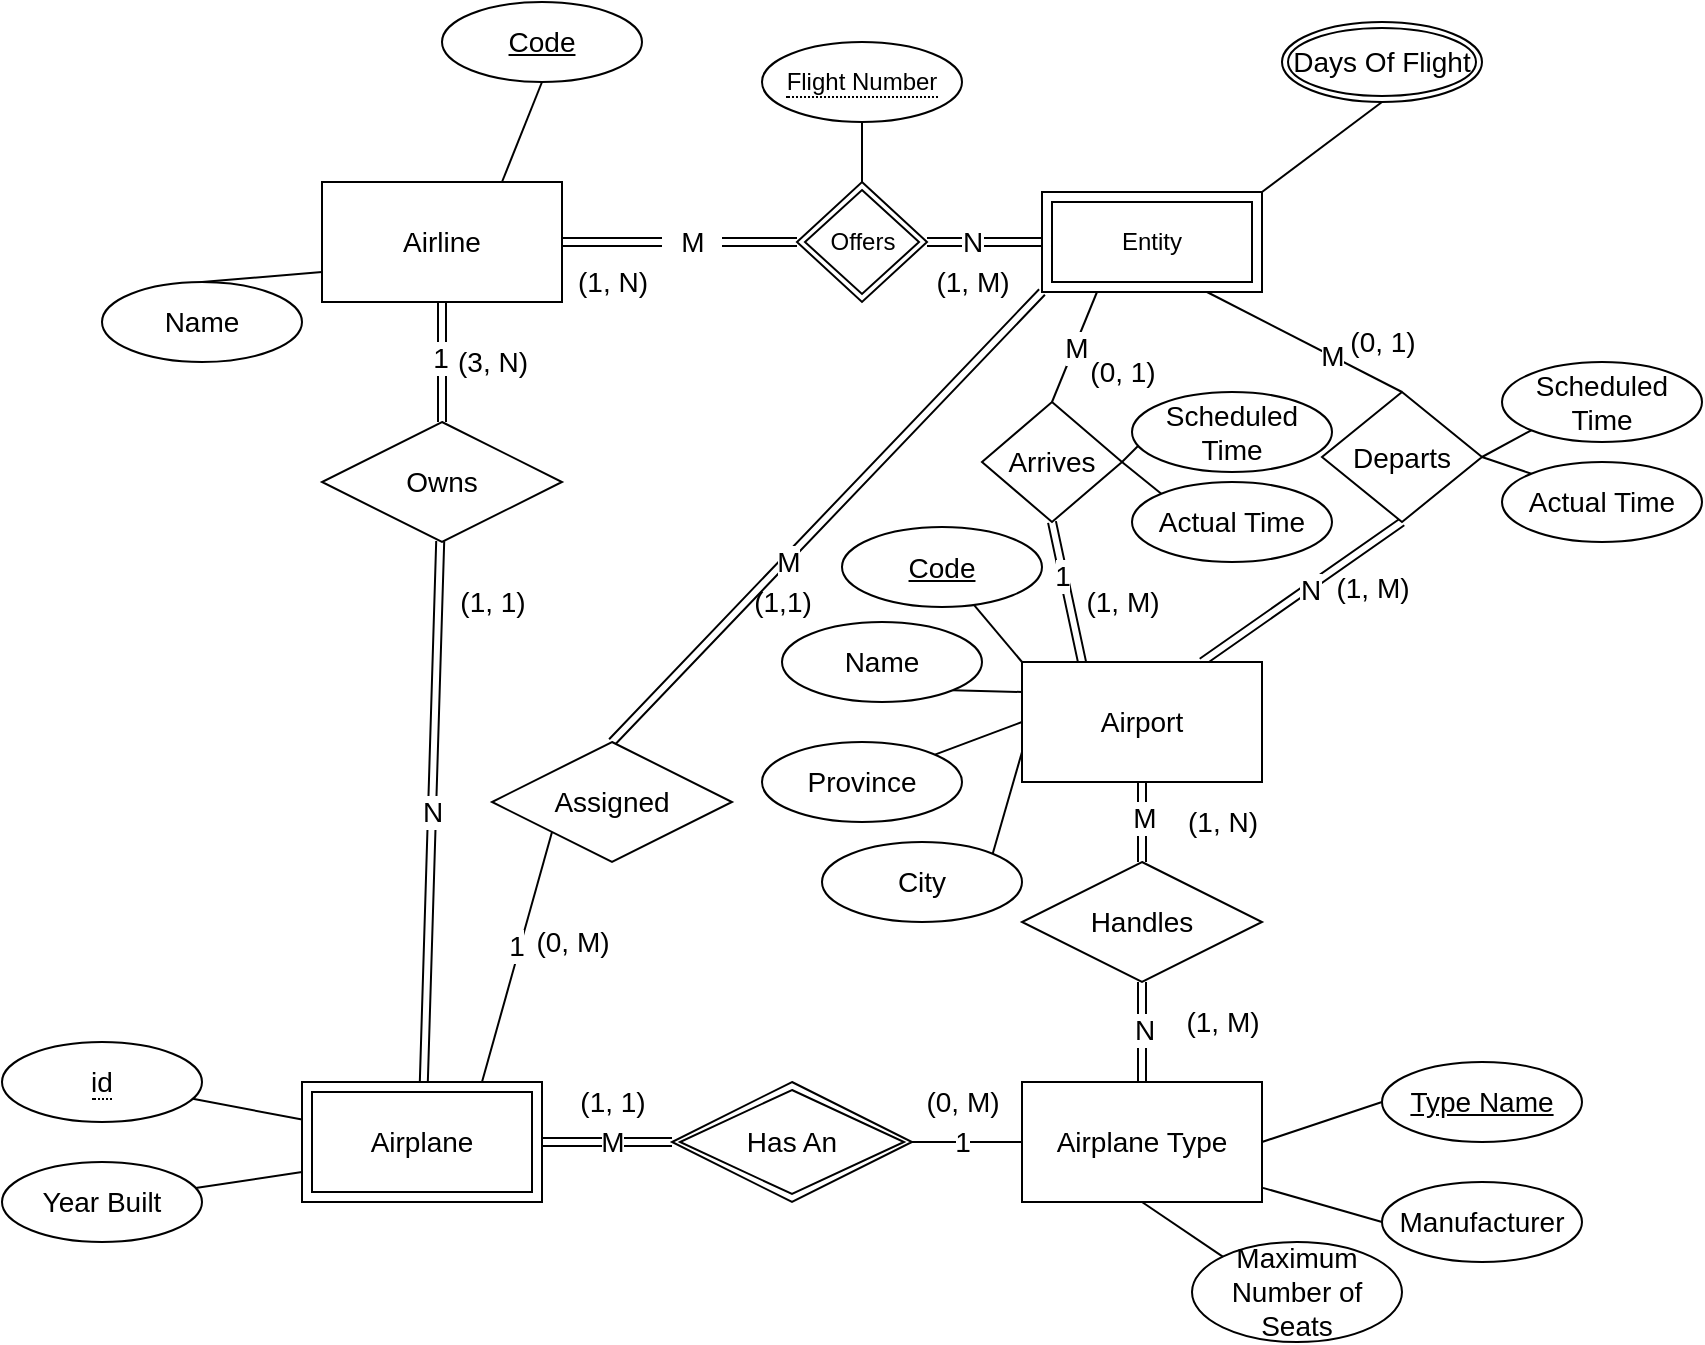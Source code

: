 <mxfile version="14.2.7" type="github">
  <diagram id="R2lEEEUBdFMjLlhIrx00" name="Page-1">
    <mxGraphModel dx="570" dy="287" grid="1" gridSize="10" guides="1" tooltips="1" connect="1" arrows="1" fold="1" page="1" pageScale="1" pageWidth="850" pageHeight="1100" math="0" shadow="0" extFonts="Permanent Marker^https://fonts.googleapis.com/css?family=Permanent+Marker">
      <root>
        <mxCell id="0" />
        <mxCell id="1" parent="0" />
        <mxCell id="gpKXnY4kMoM4G_EcG0RX-16" value="" style="edgeStyle=none;shape=link;rounded=0;orthogonalLoop=1;jettySize=auto;html=1;fontSize=14;" parent="1" source="889HRzhokT1V8vw9vYlZ-7" target="gpKXnY4kMoM4G_EcG0RX-14" edge="1">
          <mxGeometry relative="1" as="geometry" />
        </mxCell>
        <mxCell id="gpKXnY4kMoM4G_EcG0RX-17" value="1" style="edgeLabel;html=1;align=center;verticalAlign=middle;resizable=0;points=[];fontSize=14;" parent="gpKXnY4kMoM4G_EcG0RX-16" vertex="1" connectable="0">
          <mxGeometry x="-0.087" y="-1" relative="1" as="geometry">
            <mxPoint as="offset" />
          </mxGeometry>
        </mxCell>
        <mxCell id="889HRzhokT1V8vw9vYlZ-7" value="Airline" style="whiteSpace=wrap;html=1;align=center;fontSize=14;" parent="1" vertex="1">
          <mxGeometry x="190" y="360" width="120" height="60" as="geometry" />
        </mxCell>
        <mxCell id="889HRzhokT1V8vw9vYlZ-8" value="&lt;div style=&quot;font-size: 14px;&quot;&gt;Name&lt;/div&gt;" style="ellipse;whiteSpace=wrap;html=1;align=center;fontSize=14;" parent="1" vertex="1">
          <mxGeometry x="80" y="410" width="100" height="40" as="geometry" />
        </mxCell>
        <mxCell id="889HRzhokT1V8vw9vYlZ-9" value="Code " style="ellipse;whiteSpace=wrap;html=1;align=center;fontStyle=4;fontSize=14;" parent="1" vertex="1">
          <mxGeometry x="250" y="270" width="100" height="40" as="geometry" />
        </mxCell>
        <mxCell id="889HRzhokT1V8vw9vYlZ-11" value="" style="endArrow=none;html=1;rounded=0;fontSize=14;entryX=0.5;entryY=1;entryDx=0;entryDy=0;exitX=0.75;exitY=0;exitDx=0;exitDy=0;" parent="1" source="889HRzhokT1V8vw9vYlZ-7" target="889HRzhokT1V8vw9vYlZ-9" edge="1">
          <mxGeometry relative="1" as="geometry">
            <mxPoint x="300" y="420" as="sourcePoint" />
            <mxPoint x="460" y="420" as="targetPoint" />
          </mxGeometry>
        </mxCell>
        <mxCell id="889HRzhokT1V8vw9vYlZ-12" value="" style="endArrow=none;html=1;rounded=0;fontSize=14;exitX=0;exitY=0.75;exitDx=0;exitDy=0;entryX=0.5;entryY=0;entryDx=0;entryDy=0;" parent="1" source="889HRzhokT1V8vw9vYlZ-7" target="889HRzhokT1V8vw9vYlZ-8" edge="1">
          <mxGeometry relative="1" as="geometry">
            <mxPoint x="-10" y="490" as="sourcePoint" />
            <mxPoint x="150" y="490" as="targetPoint" />
          </mxGeometry>
        </mxCell>
        <mxCell id="889HRzhokT1V8vw9vYlZ-13" value="" style="endArrow=none;html=1;rounded=0;fontSize=14;exitX=1;exitY=0.5;exitDx=0;exitDy=0;shape=link;entryX=0;entryY=0.5;entryDx=0;entryDy=0;" parent="1" source="Xt2edxipaPu4KE8f5IpK-3" edge="1" target="Xt2edxipaPu4KE8f5IpK-1">
          <mxGeometry relative="1" as="geometry">
            <mxPoint x="500" y="390" as="sourcePoint" />
            <mxPoint x="540" y="390" as="targetPoint" />
          </mxGeometry>
        </mxCell>
        <mxCell id="889HRzhokT1V8vw9vYlZ-48" value="N" style="edgeLabel;html=1;align=center;verticalAlign=middle;resizable=0;points=[];fontSize=14;" parent="889HRzhokT1V8vw9vYlZ-13" vertex="1" connectable="0">
          <mxGeometry x="-0.236" relative="1" as="geometry">
            <mxPoint as="offset" />
          </mxGeometry>
        </mxCell>
        <mxCell id="889HRzhokT1V8vw9vYlZ-15" value="" style="endArrow=none;html=1;rounded=0;fontSize=14;exitX=1;exitY=0.5;exitDx=0;exitDy=0;shape=link;" parent="1" source="889HRzhokT1V8vw9vYlZ-42" edge="1">
          <mxGeometry relative="1" as="geometry">
            <mxPoint x="350" y="390" as="sourcePoint" />
            <mxPoint x="420" y="390" as="targetPoint" />
          </mxGeometry>
        </mxCell>
        <mxCell id="gpKXnY4kMoM4G_EcG0RX-35" style="edgeStyle=none;shape=link;rounded=0;orthogonalLoop=1;jettySize=auto;html=1;exitX=0;exitY=1;exitDx=0;exitDy=0;endArrow=none;endFill=0;entryX=0.5;entryY=0;entryDx=0;entryDy=0;fontSize=14;" parent="1" source="Xt2edxipaPu4KE8f5IpK-1" target="gpKXnY4kMoM4G_EcG0RX-37" edge="1">
          <mxGeometry relative="1" as="geometry">
            <mxPoint x="380" y="610" as="targetPoint" />
            <mxPoint x="540" y="420" as="sourcePoint" />
          </mxGeometry>
        </mxCell>
        <mxCell id="gpKXnY4kMoM4G_EcG0RX-38" value="M" style="edgeLabel;html=1;align=center;verticalAlign=middle;resizable=0;points=[];fontSize=14;" parent="gpKXnY4kMoM4G_EcG0RX-35" vertex="1" connectable="0">
          <mxGeometry x="0.188" y="1" relative="1" as="geometry">
            <mxPoint as="offset" />
          </mxGeometry>
        </mxCell>
        <mxCell id="889HRzhokT1V8vw9vYlZ-28" value="Days Of Flight" style="ellipse;shape=doubleEllipse;margin=3;whiteSpace=wrap;html=1;align=center;fontSize=14;" parent="1" vertex="1">
          <mxGeometry x="670" y="280" width="100" height="40" as="geometry" />
        </mxCell>
        <mxCell id="889HRzhokT1V8vw9vYlZ-29" value="" style="endArrow=none;html=1;rounded=0;fontSize=14;entryX=0.5;entryY=1;entryDx=0;entryDy=0;exitX=1;exitY=0;exitDx=0;exitDy=0;" parent="1" source="Xt2edxipaPu4KE8f5IpK-1" target="889HRzhokT1V8vw9vYlZ-28" edge="1">
          <mxGeometry relative="1" as="geometry">
            <mxPoint x="670" y="363" as="sourcePoint" />
            <mxPoint x="820" y="420" as="targetPoint" />
          </mxGeometry>
        </mxCell>
        <mxCell id="889HRzhokT1V8vw9vYlZ-76" style="edgeStyle=none;rounded=0;orthogonalLoop=1;jettySize=auto;html=1;exitX=1;exitY=0.5;exitDx=0;exitDy=0;endArrow=none;endFill=0;fontSize=14;" parent="1" source="889HRzhokT1V8vw9vYlZ-34" edge="1">
          <mxGeometry relative="1" as="geometry">
            <mxPoint x="600" y="490" as="targetPoint" />
          </mxGeometry>
        </mxCell>
        <mxCell id="889HRzhokT1V8vw9vYlZ-78" style="edgeStyle=none;rounded=0;orthogonalLoop=1;jettySize=auto;html=1;exitX=1;exitY=0.5;exitDx=0;exitDy=0;endArrow=none;endFill=0;fontSize=14;entryX=0;entryY=0;entryDx=0;entryDy=0;" parent="1" source="889HRzhokT1V8vw9vYlZ-34" target="889HRzhokT1V8vw9vYlZ-79" edge="1">
          <mxGeometry relative="1" as="geometry">
            <mxPoint x="600" y="510" as="targetPoint" />
          </mxGeometry>
        </mxCell>
        <mxCell id="889HRzhokT1V8vw9vYlZ-34" value="Arrives" style="shape=rhombus;perimeter=rhombusPerimeter;whiteSpace=wrap;html=1;align=center;fontSize=14;" parent="1" vertex="1">
          <mxGeometry x="520" y="470" width="70" height="60" as="geometry" />
        </mxCell>
        <mxCell id="889HRzhokT1V8vw9vYlZ-38" value="" style="endArrow=none;html=1;rounded=0;fontSize=14;exitX=0.25;exitY=1;exitDx=0;exitDy=0;entryX=0.5;entryY=0;entryDx=0;entryDy=0;" parent="1" source="Xt2edxipaPu4KE8f5IpK-1" target="889HRzhokT1V8vw9vYlZ-34" edge="1">
          <mxGeometry relative="1" as="geometry">
            <mxPoint x="570" y="420" as="sourcePoint" />
            <mxPoint x="600" y="240" as="targetPoint" />
          </mxGeometry>
        </mxCell>
        <mxCell id="889HRzhokT1V8vw9vYlZ-62" value="M" style="edgeLabel;html=1;align=center;verticalAlign=middle;resizable=0;points=[];fontSize=14;" parent="889HRzhokT1V8vw9vYlZ-38" vertex="1" connectable="0">
          <mxGeometry x="-0.01" relative="1" as="geometry">
            <mxPoint as="offset" />
          </mxGeometry>
        </mxCell>
        <mxCell id="889HRzhokT1V8vw9vYlZ-67" style="edgeStyle=none;rounded=0;orthogonalLoop=1;jettySize=auto;html=1;entryX=0;entryY=0;entryDx=0;entryDy=0;endArrow=none;endFill=0;fontSize=14;" parent="1" source="889HRzhokT1V8vw9vYlZ-39" target="889HRzhokT1V8vw9vYlZ-57" edge="1">
          <mxGeometry relative="1" as="geometry" />
        </mxCell>
        <mxCell id="889HRzhokT1V8vw9vYlZ-39" value="Code" style="ellipse;whiteSpace=wrap;html=1;align=center;fontStyle=4;fontSize=14;" parent="1" vertex="1">
          <mxGeometry x="450" y="532.5" width="100" height="40" as="geometry" />
        </mxCell>
        <mxCell id="889HRzhokT1V8vw9vYlZ-41" value="Province" style="ellipse;whiteSpace=wrap;html=1;align=center;fontSize=14;" parent="1" vertex="1">
          <mxGeometry x="410" y="640" width="100" height="40" as="geometry" />
        </mxCell>
        <mxCell id="889HRzhokT1V8vw9vYlZ-44" value="" style="edgeStyle=orthogonalEdgeStyle;shape=link;rounded=0;orthogonalLoop=1;jettySize=auto;html=1;fontSize=14;" parent="1" source="889HRzhokT1V8vw9vYlZ-42" target="889HRzhokT1V8vw9vYlZ-7" edge="1">
          <mxGeometry relative="1" as="geometry" />
        </mxCell>
        <mxCell id="889HRzhokT1V8vw9vYlZ-45" value="" style="edgeStyle=orthogonalEdgeStyle;shape=link;rounded=0;orthogonalLoop=1;jettySize=auto;html=1;fontSize=14;entryX=0;entryY=0.5;entryDx=0;entryDy=0;" parent="1" source="889HRzhokT1V8vw9vYlZ-42" target="Xt2edxipaPu4KE8f5IpK-3" edge="1">
          <mxGeometry relative="1" as="geometry">
            <mxPoint x="420" y="390" as="targetPoint" />
          </mxGeometry>
        </mxCell>
        <mxCell id="889HRzhokT1V8vw9vYlZ-42" value="M" style="text;html=1;align=center;verticalAlign=middle;resizable=0;points=[];autosize=1;fontSize=14;" parent="1" vertex="1">
          <mxGeometry x="360" y="380" width="30" height="20" as="geometry" />
        </mxCell>
        <mxCell id="889HRzhokT1V8vw9vYlZ-43" value="" style="endArrow=none;html=1;rounded=0;fontSize=14;exitX=1;exitY=0.5;exitDx=0;exitDy=0;shape=link;" parent="1" source="889HRzhokT1V8vw9vYlZ-7" target="889HRzhokT1V8vw9vYlZ-42" edge="1">
          <mxGeometry relative="1" as="geometry">
            <mxPoint x="350" y="390" as="sourcePoint" />
            <mxPoint x="400" y="390" as="targetPoint" />
          </mxGeometry>
        </mxCell>
        <mxCell id="889HRzhokT1V8vw9vYlZ-46" value="(1, N)" style="text;html=1;align=center;verticalAlign=middle;resizable=0;points=[];autosize=1;fontSize=14;" parent="1" vertex="1">
          <mxGeometry x="310" y="400" width="50" height="20" as="geometry" />
        </mxCell>
        <mxCell id="889HRzhokT1V8vw9vYlZ-47" value="(1, M)" style="text;html=1;align=center;verticalAlign=middle;resizable=0;points=[];autosize=1;fontSize=14;" parent="1" vertex="1">
          <mxGeometry x="490" y="400" width="50" height="20" as="geometry" />
        </mxCell>
        <mxCell id="gpKXnY4kMoM4G_EcG0RX-36" value="" style="edgeStyle=none;rounded=0;orthogonalLoop=1;jettySize=auto;html=1;endArrow=none;endFill=0;fontSize=14;entryX=0.5;entryY=0;entryDx=0;entryDy=0;exitX=0.5;exitY=1;exitDx=0;exitDy=0;" parent="1" source="Xt2edxipaPu4KE8f5IpK-5" target="Xt2edxipaPu4KE8f5IpK-3" edge="1">
          <mxGeometry relative="1" as="geometry">
            <mxPoint x="460" y="330" as="sourcePoint" />
            <mxPoint x="460" y="350" as="targetPoint" />
          </mxGeometry>
        </mxCell>
        <mxCell id="889HRzhokT1V8vw9vYlZ-53" style="orthogonalLoop=1;jettySize=auto;html=1;exitX=0.5;exitY=1;exitDx=0;exitDy=0;fontSize=14;rounded=0;endArrow=none;endFill=0;entryX=0.75;entryY=0;entryDx=0;entryDy=0;shape=link;" parent="1" source="889HRzhokT1V8vw9vYlZ-51" target="889HRzhokT1V8vw9vYlZ-57" edge="1">
          <mxGeometry relative="1" as="geometry">
            <mxPoint x="620" y="570" as="targetPoint" />
          </mxGeometry>
        </mxCell>
        <mxCell id="889HRzhokT1V8vw9vYlZ-65" value="N" style="edgeLabel;html=1;align=center;verticalAlign=middle;resizable=0;points=[];fontSize=14;" parent="889HRzhokT1V8vw9vYlZ-53" vertex="1" connectable="0">
          <mxGeometry x="-0.055" y="1" relative="1" as="geometry">
            <mxPoint as="offset" />
          </mxGeometry>
        </mxCell>
        <mxCell id="889HRzhokT1V8vw9vYlZ-82" style="edgeStyle=none;rounded=0;orthogonalLoop=1;jettySize=auto;html=1;exitX=1;exitY=0.5;exitDx=0;exitDy=0;entryX=0;entryY=1;entryDx=0;entryDy=0;endArrow=none;endFill=0;fontSize=14;" parent="1" source="889HRzhokT1V8vw9vYlZ-51" target="889HRzhokT1V8vw9vYlZ-80" edge="1">
          <mxGeometry relative="1" as="geometry" />
        </mxCell>
        <mxCell id="889HRzhokT1V8vw9vYlZ-51" value="Departs" style="shape=rhombus;perimeter=rhombusPerimeter;whiteSpace=wrap;html=1;align=center;fontSize=14;" parent="1" vertex="1">
          <mxGeometry x="690" y="465" width="80" height="65" as="geometry" />
        </mxCell>
        <mxCell id="889HRzhokT1V8vw9vYlZ-52" value="" style="endArrow=none;html=1;rounded=0;fontSize=14;entryX=0.5;entryY=0;entryDx=0;entryDy=0;exitX=0.75;exitY=1;exitDx=0;exitDy=0;" parent="1" source="Xt2edxipaPu4KE8f5IpK-1" target="889HRzhokT1V8vw9vYlZ-51" edge="1">
          <mxGeometry relative="1" as="geometry">
            <mxPoint x="630" y="420" as="sourcePoint" />
            <mxPoint x="760" y="170" as="targetPoint" />
          </mxGeometry>
        </mxCell>
        <mxCell id="889HRzhokT1V8vw9vYlZ-64" value="M" style="edgeLabel;html=1;align=center;verticalAlign=middle;resizable=0;points=[];fontSize=14;" parent="889HRzhokT1V8vw9vYlZ-52" vertex="1" connectable="0">
          <mxGeometry x="0.268" relative="1" as="geometry">
            <mxPoint as="offset" />
          </mxGeometry>
        </mxCell>
        <mxCell id="889HRzhokT1V8vw9vYlZ-57" value="Airport" style="whiteSpace=wrap;html=1;align=center;fontSize=14;" parent="1" vertex="1">
          <mxGeometry x="540" y="600" width="120" height="60" as="geometry" />
        </mxCell>
        <mxCell id="889HRzhokT1V8vw9vYlZ-60" value="" style="endArrow=none;html=1;rounded=0;fontSize=14;entryX=0.25;entryY=0;entryDx=0;entryDy=0;exitX=0.5;exitY=1;exitDx=0;exitDy=0;shape=link;" parent="1" source="889HRzhokT1V8vw9vYlZ-34" target="889HRzhokT1V8vw9vYlZ-57" edge="1">
          <mxGeometry relative="1" as="geometry">
            <mxPoint x="550" y="529.31" as="sourcePoint" />
            <mxPoint x="710" y="529.31" as="targetPoint" />
          </mxGeometry>
        </mxCell>
        <mxCell id="889HRzhokT1V8vw9vYlZ-63" value="1" style="edgeLabel;html=1;align=center;verticalAlign=middle;resizable=0;points=[];fontSize=14;" parent="889HRzhokT1V8vw9vYlZ-60" vertex="1" connectable="0">
          <mxGeometry x="-0.352" relative="1" as="geometry">
            <mxPoint y="3.91" as="offset" />
          </mxGeometry>
        </mxCell>
        <mxCell id="889HRzhokT1V8vw9vYlZ-66" value="" style="endArrow=none;html=1;rounded=0;fontSize=14;exitX=1;exitY=1;exitDx=0;exitDy=0;entryX=0;entryY=0.25;entryDx=0;entryDy=0;" parent="1" source="gpKXnY4kMoM4G_EcG0RX-44" target="889HRzhokT1V8vw9vYlZ-57" edge="1">
          <mxGeometry relative="1" as="geometry">
            <mxPoint x="510.0" y="610" as="sourcePoint" />
            <mxPoint x="540" y="600" as="targetPoint" />
          </mxGeometry>
        </mxCell>
        <mxCell id="889HRzhokT1V8vw9vYlZ-68" value="" style="endArrow=none;html=1;rounded=0;fontSize=14;entryX=0;entryY=0.5;entryDx=0;entryDy=0;" parent="1" source="889HRzhokT1V8vw9vYlZ-41" target="889HRzhokT1V8vw9vYlZ-57" edge="1">
          <mxGeometry relative="1" as="geometry">
            <mxPoint x="380" y="639.6" as="sourcePoint" />
            <mxPoint x="540" y="639.6" as="targetPoint" />
          </mxGeometry>
        </mxCell>
        <mxCell id="889HRzhokT1V8vw9vYlZ-69" value="(0, 1)" style="text;html=1;align=center;verticalAlign=middle;resizable=0;points=[];autosize=1;fontSize=14;" parent="1" vertex="1">
          <mxGeometry x="565" y="445" width="50" height="20" as="geometry" />
        </mxCell>
        <mxCell id="889HRzhokT1V8vw9vYlZ-70" value="(0, 1)" style="text;html=1;align=center;verticalAlign=middle;resizable=0;points=[];autosize=1;fontSize=14;" parent="1" vertex="1">
          <mxGeometry x="695" y="430" width="50" height="20" as="geometry" />
        </mxCell>
        <mxCell id="889HRzhokT1V8vw9vYlZ-71" value="(1, M)" style="text;html=1;align=center;verticalAlign=middle;resizable=0;points=[];autosize=1;fontSize=14;" parent="1" vertex="1">
          <mxGeometry x="690" y="552.5" width="50" height="20" as="geometry" />
        </mxCell>
        <mxCell id="889HRzhokT1V8vw9vYlZ-72" value="(1, M)" style="text;html=1;align=center;verticalAlign=middle;resizable=0;points=[];autosize=1;fontSize=14;rotation=0;" parent="1" vertex="1">
          <mxGeometry x="565" y="560" width="50" height="20" as="geometry" />
        </mxCell>
        <mxCell id="889HRzhokT1V8vw9vYlZ-74" value="&lt;div style=&quot;font-size: 14px;&quot;&gt;City&lt;/div&gt;" style="ellipse;whiteSpace=wrap;html=1;align=center;fontSize=14;" parent="1" vertex="1">
          <mxGeometry x="440" y="690" width="100" height="40" as="geometry" />
        </mxCell>
        <mxCell id="889HRzhokT1V8vw9vYlZ-75" value="" style="endArrow=none;html=1;rounded=0;fontSize=14;entryX=0;entryY=0.75;entryDx=0;entryDy=0;exitX=1;exitY=0;exitDx=0;exitDy=0;" parent="1" source="889HRzhokT1V8vw9vYlZ-74" target="889HRzhokT1V8vw9vYlZ-57" edge="1">
          <mxGeometry relative="1" as="geometry">
            <mxPoint x="480" y="689.86" as="sourcePoint" />
            <mxPoint x="640" y="689.86" as="targetPoint" />
          </mxGeometry>
        </mxCell>
        <mxCell id="889HRzhokT1V8vw9vYlZ-77" value="Scheduled Time" style="ellipse;whiteSpace=wrap;html=1;align=center;fontSize=14;" parent="1" vertex="1">
          <mxGeometry x="595" y="465" width="100" height="40" as="geometry" />
        </mxCell>
        <mxCell id="889HRzhokT1V8vw9vYlZ-79" value="Actual Time" style="ellipse;whiteSpace=wrap;html=1;align=center;fontSize=14;" parent="1" vertex="1">
          <mxGeometry x="595" y="510" width="100" height="40" as="geometry" />
        </mxCell>
        <mxCell id="889HRzhokT1V8vw9vYlZ-80" value="Scheduled Time" style="ellipse;whiteSpace=wrap;html=1;align=center;fontSize=14;" parent="1" vertex="1">
          <mxGeometry x="780" y="450" width="100" height="40" as="geometry" />
        </mxCell>
        <mxCell id="889HRzhokT1V8vw9vYlZ-83" style="edgeStyle=none;rounded=0;orthogonalLoop=1;jettySize=auto;html=1;exitX=0;exitY=0;exitDx=0;exitDy=0;entryX=1;entryY=0.5;entryDx=0;entryDy=0;endArrow=none;endFill=0;fontSize=14;" parent="1" source="889HRzhokT1V8vw9vYlZ-81" target="889HRzhokT1V8vw9vYlZ-51" edge="1">
          <mxGeometry relative="1" as="geometry" />
        </mxCell>
        <mxCell id="889HRzhokT1V8vw9vYlZ-81" value="Actual Time" style="ellipse;whiteSpace=wrap;html=1;align=center;fontSize=14;" parent="1" vertex="1">
          <mxGeometry x="780" y="500" width="100" height="40" as="geometry" />
        </mxCell>
        <mxCell id="889HRzhokT1V8vw9vYlZ-89" value="Airplane Type" style="whiteSpace=wrap;html=1;align=center;fontSize=14;" parent="1" vertex="1">
          <mxGeometry x="540" y="810" width="120" height="60" as="geometry" />
        </mxCell>
        <mxCell id="889HRzhokT1V8vw9vYlZ-93" value="Type Name" style="ellipse;whiteSpace=wrap;html=1;align=center;fontStyle=4;fontSize=14;" parent="1" vertex="1">
          <mxGeometry x="720" y="800" width="100" height="40" as="geometry" />
        </mxCell>
        <mxCell id="889HRzhokT1V8vw9vYlZ-94" value="" style="endArrow=none;html=1;rounded=0;fontSize=14;exitX=0;exitY=0.5;exitDx=0;exitDy=0;entryX=1;entryY=0.5;entryDx=0;entryDy=0;" parent="1" source="889HRzhokT1V8vw9vYlZ-93" target="889HRzhokT1V8vw9vYlZ-89" edge="1">
          <mxGeometry relative="1" as="geometry">
            <mxPoint x="510" y="800" as="sourcePoint" />
            <mxPoint x="660" y="827" as="targetPoint" />
          </mxGeometry>
        </mxCell>
        <mxCell id="gpKXnY4kMoM4G_EcG0RX-1" value="Maximum Number of Seats" style="ellipse;whiteSpace=wrap;html=1;align=center;fontSize=14;" parent="1" vertex="1">
          <mxGeometry x="625" y="890" width="105" height="50" as="geometry" />
        </mxCell>
        <mxCell id="gpKXnY4kMoM4G_EcG0RX-2" value="Manufacturer" style="ellipse;whiteSpace=wrap;html=1;align=center;fontSize=14;" parent="1" vertex="1">
          <mxGeometry x="720" y="860" width="100" height="40" as="geometry" />
        </mxCell>
        <mxCell id="gpKXnY4kMoM4G_EcG0RX-4" value="" style="endArrow=none;html=1;rounded=0;exitX=0;exitY=0.5;exitDx=0;exitDy=0;entryX=1.004;entryY=0.882;entryDx=0;entryDy=0;entryPerimeter=0;fontSize=14;" parent="1" source="gpKXnY4kMoM4G_EcG0RX-2" target="889HRzhokT1V8vw9vYlZ-89" edge="1">
          <mxGeometry relative="1" as="geometry">
            <mxPoint x="490" y="890" as="sourcePoint" />
            <mxPoint x="650" y="890" as="targetPoint" />
          </mxGeometry>
        </mxCell>
        <mxCell id="gpKXnY4kMoM4G_EcG0RX-5" value="" style="endArrow=none;html=1;rounded=0;exitX=0;exitY=0;exitDx=0;exitDy=0;entryX=0.5;entryY=1;entryDx=0;entryDy=0;fontSize=14;" parent="1" source="gpKXnY4kMoM4G_EcG0RX-1" target="889HRzhokT1V8vw9vYlZ-89" edge="1">
          <mxGeometry relative="1" as="geometry">
            <mxPoint x="490" y="850" as="sourcePoint" />
            <mxPoint x="600" y="860" as="targetPoint" />
          </mxGeometry>
        </mxCell>
        <mxCell id="gpKXnY4kMoM4G_EcG0RX-6" value="Handles" style="shape=rhombus;perimeter=rhombusPerimeter;whiteSpace=wrap;html=1;align=center;fontSize=14;" parent="1" vertex="1">
          <mxGeometry x="540" y="700" width="120" height="60" as="geometry" />
        </mxCell>
        <mxCell id="gpKXnY4kMoM4G_EcG0RX-7" value="" style="endArrow=none;html=1;rounded=0;exitX=0.5;exitY=0;exitDx=0;exitDy=0;entryX=0.5;entryY=1;entryDx=0;entryDy=0;shape=link;fontSize=14;" parent="1" source="889HRzhokT1V8vw9vYlZ-89" target="gpKXnY4kMoM4G_EcG0RX-6" edge="1">
          <mxGeometry relative="1" as="geometry">
            <mxPoint x="600" y="730" as="sourcePoint" />
            <mxPoint x="760" y="730" as="targetPoint" />
          </mxGeometry>
        </mxCell>
        <mxCell id="gpKXnY4kMoM4G_EcG0RX-9" value="N" style="edgeLabel;html=1;align=center;verticalAlign=middle;resizable=0;points=[];fontSize=14;" parent="gpKXnY4kMoM4G_EcG0RX-7" vertex="1" connectable="0">
          <mxGeometry x="0.048" y="-1" relative="1" as="geometry">
            <mxPoint as="offset" />
          </mxGeometry>
        </mxCell>
        <mxCell id="gpKXnY4kMoM4G_EcG0RX-8" value="" style="endArrow=none;html=1;rounded=0;exitX=0.5;exitY=1;exitDx=0;exitDy=0;entryX=0.5;entryY=0;entryDx=0;entryDy=0;shape=link;fontSize=14;" parent="1" source="889HRzhokT1V8vw9vYlZ-57" target="gpKXnY4kMoM4G_EcG0RX-6" edge="1">
          <mxGeometry relative="1" as="geometry">
            <mxPoint x="600" y="730" as="sourcePoint" />
            <mxPoint x="760" y="730" as="targetPoint" />
          </mxGeometry>
        </mxCell>
        <mxCell id="gpKXnY4kMoM4G_EcG0RX-10" value="M" style="edgeLabel;html=1;align=center;verticalAlign=middle;resizable=0;points=[];fontSize=14;" parent="gpKXnY4kMoM4G_EcG0RX-8" vertex="1" connectable="0">
          <mxGeometry x="-0.117" y="1" relative="1" as="geometry">
            <mxPoint as="offset" />
          </mxGeometry>
        </mxCell>
        <mxCell id="gpKXnY4kMoM4G_EcG0RX-11" value="(1, N)" style="text;html=1;align=center;verticalAlign=middle;resizable=0;points=[];autosize=1;fontSize=14;" parent="1" vertex="1">
          <mxGeometry x="615" y="670" width="50" height="20" as="geometry" />
        </mxCell>
        <mxCell id="gpKXnY4kMoM4G_EcG0RX-12" value="(1, M)" style="text;html=1;align=center;verticalAlign=middle;resizable=0;points=[];autosize=1;fontSize=14;" parent="1" vertex="1">
          <mxGeometry x="615" y="770" width="50" height="20" as="geometry" />
        </mxCell>
        <mxCell id="gpKXnY4kMoM4G_EcG0RX-20" value="N" style="edgeStyle=none;shape=link;rounded=0;orthogonalLoop=1;jettySize=auto;html=1;fontSize=14;" parent="1" source="gpKXnY4kMoM4G_EcG0RX-14" target="gpKXnY4kMoM4G_EcG0RX-52" edge="1">
          <mxGeometry relative="1" as="geometry">
            <mxPoint x="240" y="810" as="targetPoint" />
          </mxGeometry>
        </mxCell>
        <mxCell id="gpKXnY4kMoM4G_EcG0RX-14" value="&lt;div style=&quot;font-size: 14px;&quot;&gt;Owns&lt;/div&gt;" style="shape=rhombus;perimeter=rhombusPerimeter;whiteSpace=wrap;html=1;align=center;strokeColor=#000000;fontSize=14;" parent="1" vertex="1">
          <mxGeometry x="190" y="480" width="120" height="60" as="geometry" />
        </mxCell>
        <mxCell id="gpKXnY4kMoM4G_EcG0RX-18" value="(3, N)" style="text;html=1;align=center;verticalAlign=middle;resizable=0;points=[];autosize=1;fontSize=14;" parent="1" vertex="1">
          <mxGeometry x="250" y="440" width="50" height="20" as="geometry" />
        </mxCell>
        <mxCell id="gpKXnY4kMoM4G_EcG0RX-21" value="(1, 1)" style="text;html=1;align=center;verticalAlign=middle;resizable=0;points=[];autosize=1;fontSize=14;" parent="1" vertex="1">
          <mxGeometry x="250" y="560" width="50" height="20" as="geometry" />
        </mxCell>
        <mxCell id="gpKXnY4kMoM4G_EcG0RX-26" value="" style="edgeStyle=none;rounded=0;orthogonalLoop=1;jettySize=auto;html=1;endArrow=none;endFill=0;entryX=0;entryY=0.75;entryDx=0;entryDy=0;fontSize=14;" parent="1" source="gpKXnY4kMoM4G_EcG0RX-24" target="gpKXnY4kMoM4G_EcG0RX-52" edge="1">
          <mxGeometry relative="1" as="geometry">
            <mxPoint x="180" y="840" as="targetPoint" />
          </mxGeometry>
        </mxCell>
        <mxCell id="gpKXnY4kMoM4G_EcG0RX-24" value="Year Built" style="ellipse;whiteSpace=wrap;html=1;align=center;strokeColor=#000000;fontSize=14;" parent="1" vertex="1">
          <mxGeometry x="30" y="850" width="100" height="40" as="geometry" />
        </mxCell>
        <mxCell id="gpKXnY4kMoM4G_EcG0RX-29" value="" style="edgeStyle=none;rounded=0;orthogonalLoop=1;jettySize=auto;html=1;endArrow=none;endFill=0;shape=link;exitX=1;exitY=0.5;exitDx=0;exitDy=0;fontSize=14;entryX=0;entryY=0.5;entryDx=0;entryDy=0;" parent="1" source="gpKXnY4kMoM4G_EcG0RX-52" target="gpKXnY4kMoM4G_EcG0RX-58" edge="1">
          <mxGeometry relative="1" as="geometry">
            <mxPoint x="360" y="880" as="sourcePoint" />
            <mxPoint x="360" y="880" as="targetPoint" />
          </mxGeometry>
        </mxCell>
        <mxCell id="gpKXnY4kMoM4G_EcG0RX-31" value="M" style="edgeLabel;html=1;align=center;verticalAlign=middle;resizable=0;points=[];fontSize=14;" parent="gpKXnY4kMoM4G_EcG0RX-29" vertex="1" connectable="0">
          <mxGeometry x="0.075" y="-4" relative="1" as="geometry">
            <mxPoint x="-0.17" y="-4" as="offset" />
          </mxGeometry>
        </mxCell>
        <mxCell id="gpKXnY4kMoM4G_EcG0RX-30" value="" style="edgeStyle=none;rounded=0;orthogonalLoop=1;jettySize=auto;html=1;endArrow=none;endFill=0;fontSize=14;exitX=1;exitY=0.5;exitDx=0;exitDy=0;" parent="1" source="gpKXnY4kMoM4G_EcG0RX-58" target="889HRzhokT1V8vw9vYlZ-89" edge="1">
          <mxGeometry relative="1" as="geometry">
            <mxPoint x="490" y="890" as="sourcePoint" />
          </mxGeometry>
        </mxCell>
        <mxCell id="gpKXnY4kMoM4G_EcG0RX-33" value="1" style="edgeLabel;html=1;align=center;verticalAlign=middle;resizable=0;points=[];fontSize=14;" parent="gpKXnY4kMoM4G_EcG0RX-30" vertex="1" connectable="0">
          <mxGeometry x="-0.112" relative="1" as="geometry">
            <mxPoint as="offset" />
          </mxGeometry>
        </mxCell>
        <mxCell id="gpKXnY4kMoM4G_EcG0RX-32" value="(1, 1)" style="text;html=1;align=center;verticalAlign=middle;resizable=0;points=[];autosize=1;fontSize=14;" parent="1" vertex="1">
          <mxGeometry x="310" y="810" width="50" height="20" as="geometry" />
        </mxCell>
        <mxCell id="gpKXnY4kMoM4G_EcG0RX-34" value="(0, M)" style="text;html=1;align=center;verticalAlign=middle;resizable=0;points=[];autosize=1;fontSize=14;" parent="1" vertex="1">
          <mxGeometry x="485" y="810" width="50" height="20" as="geometry" />
        </mxCell>
        <mxCell id="gpKXnY4kMoM4G_EcG0RX-41" style="edgeStyle=none;rounded=0;orthogonalLoop=1;jettySize=auto;html=1;exitX=0;exitY=1;exitDx=0;exitDy=0;entryX=0.75;entryY=0;entryDx=0;entryDy=0;endArrow=none;endFill=0;fontSize=14;" parent="1" source="gpKXnY4kMoM4G_EcG0RX-37" target="gpKXnY4kMoM4G_EcG0RX-52" edge="1">
          <mxGeometry relative="1" as="geometry">
            <mxPoint x="270" y="810" as="targetPoint" />
          </mxGeometry>
        </mxCell>
        <mxCell id="gpKXnY4kMoM4G_EcG0RX-43" value="1" style="edgeLabel;html=1;align=center;verticalAlign=middle;resizable=0;points=[];fontSize=14;" parent="gpKXnY4kMoM4G_EcG0RX-41" vertex="1" connectable="0">
          <mxGeometry x="-0.083" y="-2" relative="1" as="geometry">
            <mxPoint as="offset" />
          </mxGeometry>
        </mxCell>
        <mxCell id="gpKXnY4kMoM4G_EcG0RX-37" value="Assigned" style="shape=rhombus;perimeter=rhombusPerimeter;whiteSpace=wrap;html=1;align=center;strokeColor=#000000;fontSize=14;" parent="1" vertex="1">
          <mxGeometry x="275" y="640" width="120" height="60" as="geometry" />
        </mxCell>
        <mxCell id="gpKXnY4kMoM4G_EcG0RX-39" value="(1,1)" style="text;html=1;align=center;verticalAlign=middle;resizable=0;points=[];autosize=1;fontSize=14;" parent="1" vertex="1">
          <mxGeometry x="400" y="560" width="40" height="20" as="geometry" />
        </mxCell>
        <mxCell id="gpKXnY4kMoM4G_EcG0RX-42" value="(0, M)" style="text;html=1;align=center;verticalAlign=middle;resizable=0;points=[];autosize=1;fontSize=14;" parent="1" vertex="1">
          <mxGeometry x="290" y="730" width="50" height="20" as="geometry" />
        </mxCell>
        <mxCell id="gpKXnY4kMoM4G_EcG0RX-44" value="Name" style="ellipse;whiteSpace=wrap;html=1;align=center;fontSize=14;" parent="1" vertex="1">
          <mxGeometry x="420" y="580" width="100" height="40" as="geometry" />
        </mxCell>
        <mxCell id="gpKXnY4kMoM4G_EcG0RX-52" value="&lt;font style=&quot;font-size: 14px&quot;&gt;Airplane&lt;/font&gt;" style="shape=ext;margin=3;double=1;whiteSpace=wrap;html=1;align=center;strokeColor=#000000;fontSize=14;" parent="1" vertex="1">
          <mxGeometry x="180" y="810" width="120" height="60" as="geometry" />
        </mxCell>
        <mxCell id="gpKXnY4kMoM4G_EcG0RX-58" value="Has An" style="shape=rhombus;double=1;perimeter=rhombusPerimeter;whiteSpace=wrap;html=1;align=center;strokeColor=#000000;fontSize=14;" parent="1" vertex="1">
          <mxGeometry x="365" y="810" width="120" height="60" as="geometry" />
        </mxCell>
        <mxCell id="gpKXnY4kMoM4G_EcG0RX-63" value="" style="edgeStyle=none;rounded=0;orthogonalLoop=1;jettySize=auto;html=1;endArrow=none;endFill=0;fontSize=14;" parent="1" source="gpKXnY4kMoM4G_EcG0RX-62" target="gpKXnY4kMoM4G_EcG0RX-52" edge="1">
          <mxGeometry relative="1" as="geometry" />
        </mxCell>
        <mxCell id="gpKXnY4kMoM4G_EcG0RX-62" value="&lt;span style=&quot;border-bottom: 1px dotted&quot;&gt;id&lt;/span&gt;" style="ellipse;whiteSpace=wrap;html=1;align=center;strokeColor=#000000;fontSize=14;" parent="1" vertex="1">
          <mxGeometry x="30" y="790" width="100" height="40" as="geometry" />
        </mxCell>
        <mxCell id="Xt2edxipaPu4KE8f5IpK-1" value="Entity" style="shape=ext;margin=3;double=1;whiteSpace=wrap;html=1;align=center;" vertex="1" parent="1">
          <mxGeometry x="550" y="365" width="110" height="50" as="geometry" />
        </mxCell>
        <mxCell id="Xt2edxipaPu4KE8f5IpK-3" value="Offers" style="shape=rhombus;double=1;perimeter=rhombusPerimeter;whiteSpace=wrap;html=1;align=center;" vertex="1" parent="1">
          <mxGeometry x="427.5" y="360" width="65" height="60" as="geometry" />
        </mxCell>
        <mxCell id="Xt2edxipaPu4KE8f5IpK-5" value="&lt;span style=&quot;border-bottom: 1px dotted&quot;&gt;Flight Number&lt;br&gt;&lt;/span&gt;" style="ellipse;whiteSpace=wrap;html=1;align=center;" vertex="1" parent="1">
          <mxGeometry x="410" y="290" width="100" height="40" as="geometry" />
        </mxCell>
      </root>
    </mxGraphModel>
  </diagram>
</mxfile>

